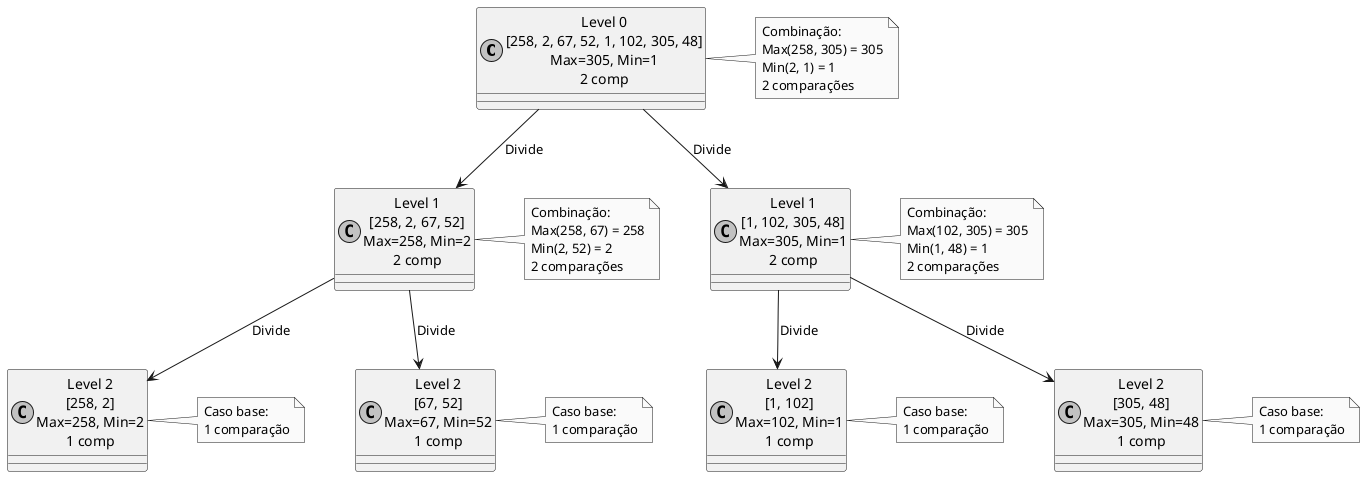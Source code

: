 @startuml
skinparam monochrome true
skinparam backgroundColor white
skinparam shadowing false
skinparam nodeSep 50
skinparam rankSep 60

!define RECTANGLE class

' Nível 0: Lista completa
RECTANGLE "Level 0\n[258, 2, 67, 52, 1, 102, 305, 48]\nMax=305, Min=1\n2 comp" as Root

' Nível 1: Divisão em duas partes
RECTANGLE "Level 1\n[258, 2, 67, 52]\nMax=258, Min=2\n2 comp" as Left1
RECTANGLE "Level 1\n[1, 102, 305, 48]\nMax=305, Min=1\n2 comp" as Right1

' Nível 2: Subdivisão
RECTANGLE "Level 2\n[258, 2]\nMax=258, Min=2\n1 comp" as Left2_1
RECTANGLE "Level 2\n[67, 52]\nMax=67, Min=52\n1 comp" as Left2_2
RECTANGLE "Level 2\n[1, 102]\nMax=102, Min=1\n1 comp" as Right2_1
RECTANGLE "Level 2\n[305, 48]\nMax=305, Min=48\n1 comp" as Right2_2

' Conexões representando a divisão
Root --> Left1 : "Divide"
Root --> Right1 : "Divide"
Left1 --> Left2_1 : "Divide"
Left1 --> Left2_2 : "Divide"
Right1 --> Right2_1 : "Divide"
Right1 --> Right2_2 : "Divide"

' Notas explicando a combinação e comparações
note right of Root
  Combinação:
  Max(258, 305) = 305
  Min(2, 1) = 1
  2 comparações
end note

note right of Left1
  Combinação:
  Max(258, 67) = 258
  Min(2, 52) = 2
  2 comparações
end note

note right of Right1
  Combinação:
  Max(102, 305) = 305
  Min(1, 48) = 1
  2 comparações
end note

note right of Left2_1
  Caso base:
  1 comparação
end note

note right of Left2_2
  Caso base:
  1 comparação
end note

note right of Right2_1
  Caso base:
  1 comparação
end note

note right of Right2_2
  Caso base:
  1 comparação
end note

@enduml